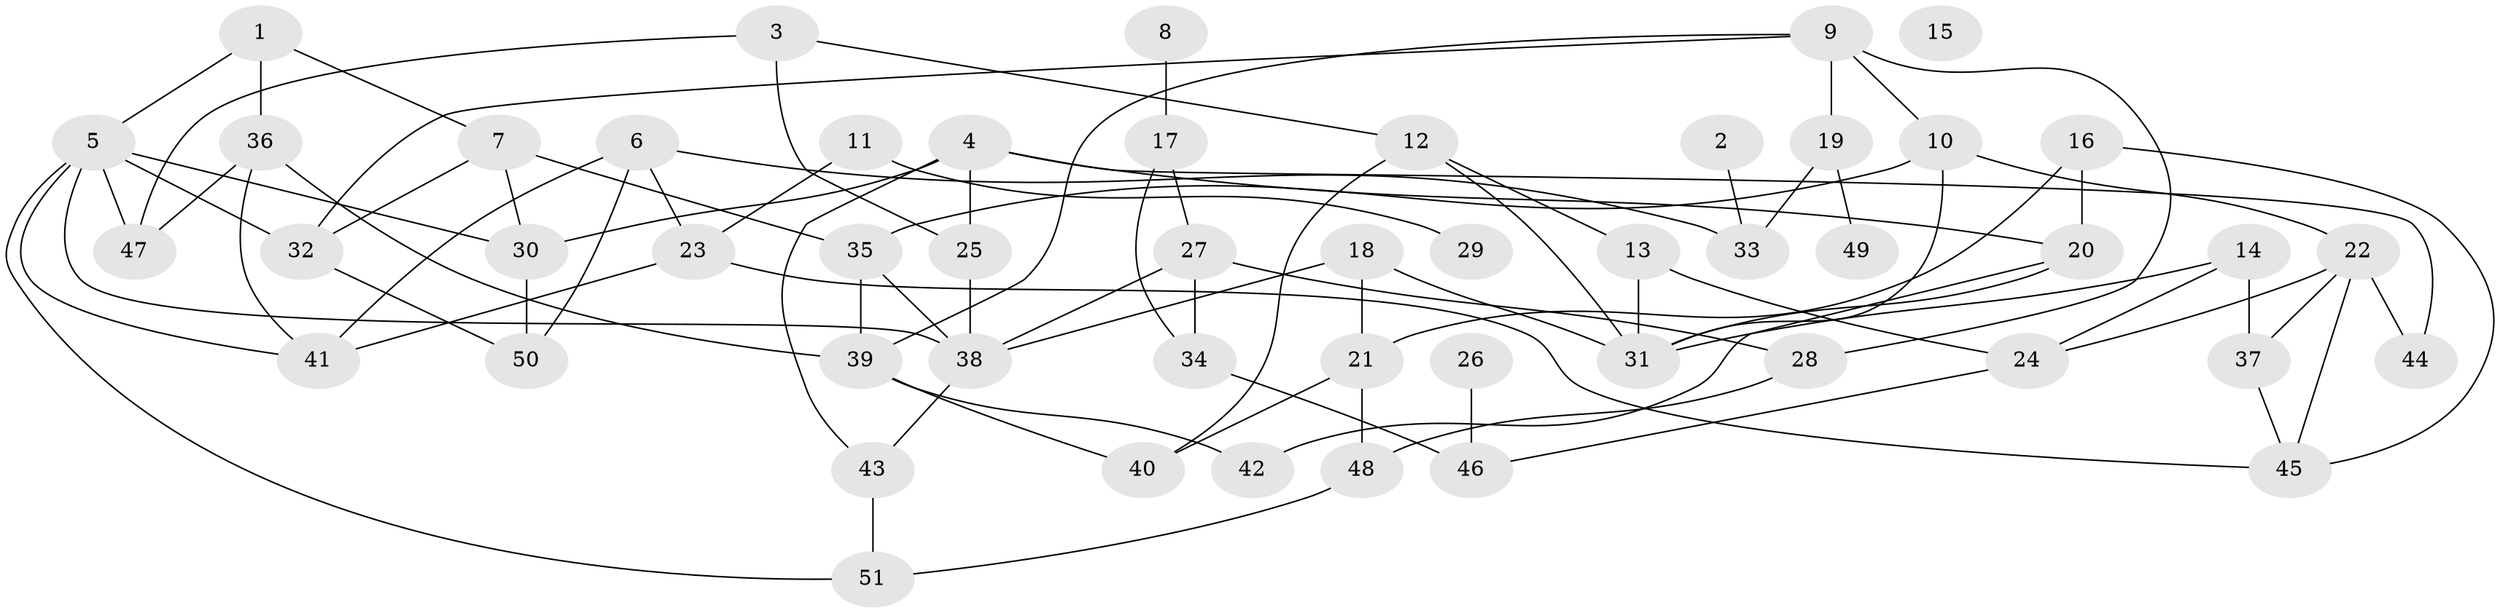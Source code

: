 // coarse degree distribution, {5: 0.2, 2: 0.1, 4: 0.26666666666666666, 8: 0.03333333333333333, 1: 0.06666666666666667, 6: 0.1, 0: 0.03333333333333333, 7: 0.06666666666666667, 3: 0.13333333333333333}
// Generated by graph-tools (version 1.1) at 2025/23/03/03/25 07:23:25]
// undirected, 51 vertices, 85 edges
graph export_dot {
graph [start="1"]
  node [color=gray90,style=filled];
  1;
  2;
  3;
  4;
  5;
  6;
  7;
  8;
  9;
  10;
  11;
  12;
  13;
  14;
  15;
  16;
  17;
  18;
  19;
  20;
  21;
  22;
  23;
  24;
  25;
  26;
  27;
  28;
  29;
  30;
  31;
  32;
  33;
  34;
  35;
  36;
  37;
  38;
  39;
  40;
  41;
  42;
  43;
  44;
  45;
  46;
  47;
  48;
  49;
  50;
  51;
  1 -- 5;
  1 -- 7;
  1 -- 36;
  2 -- 33;
  3 -- 12;
  3 -- 25;
  3 -- 47;
  4 -- 20;
  4 -- 25;
  4 -- 30;
  4 -- 43;
  4 -- 44;
  5 -- 30;
  5 -- 32;
  5 -- 38;
  5 -- 41;
  5 -- 47;
  5 -- 51;
  6 -- 23;
  6 -- 33;
  6 -- 41;
  6 -- 50;
  7 -- 30;
  7 -- 32;
  7 -- 35;
  8 -- 17;
  9 -- 10;
  9 -- 19;
  9 -- 28;
  9 -- 32;
  9 -- 39;
  10 -- 22;
  10 -- 31;
  10 -- 35;
  11 -- 23;
  11 -- 29;
  12 -- 13;
  12 -- 31;
  12 -- 40;
  13 -- 24;
  13 -- 31;
  14 -- 24;
  14 -- 31;
  14 -- 37;
  16 -- 20;
  16 -- 21;
  16 -- 45;
  17 -- 27;
  17 -- 34;
  18 -- 21;
  18 -- 31;
  18 -- 38;
  19 -- 33;
  19 -- 49;
  20 -- 31;
  20 -- 42;
  21 -- 40;
  21 -- 48;
  22 -- 24;
  22 -- 37;
  22 -- 44;
  22 -- 45;
  23 -- 41;
  23 -- 45;
  24 -- 46;
  25 -- 38;
  26 -- 46;
  27 -- 28;
  27 -- 34;
  27 -- 38;
  28 -- 48;
  30 -- 50;
  32 -- 50;
  34 -- 46;
  35 -- 38;
  35 -- 39;
  36 -- 39;
  36 -- 41;
  36 -- 47;
  37 -- 45;
  38 -- 43;
  39 -- 40;
  39 -- 42;
  43 -- 51;
  48 -- 51;
}
